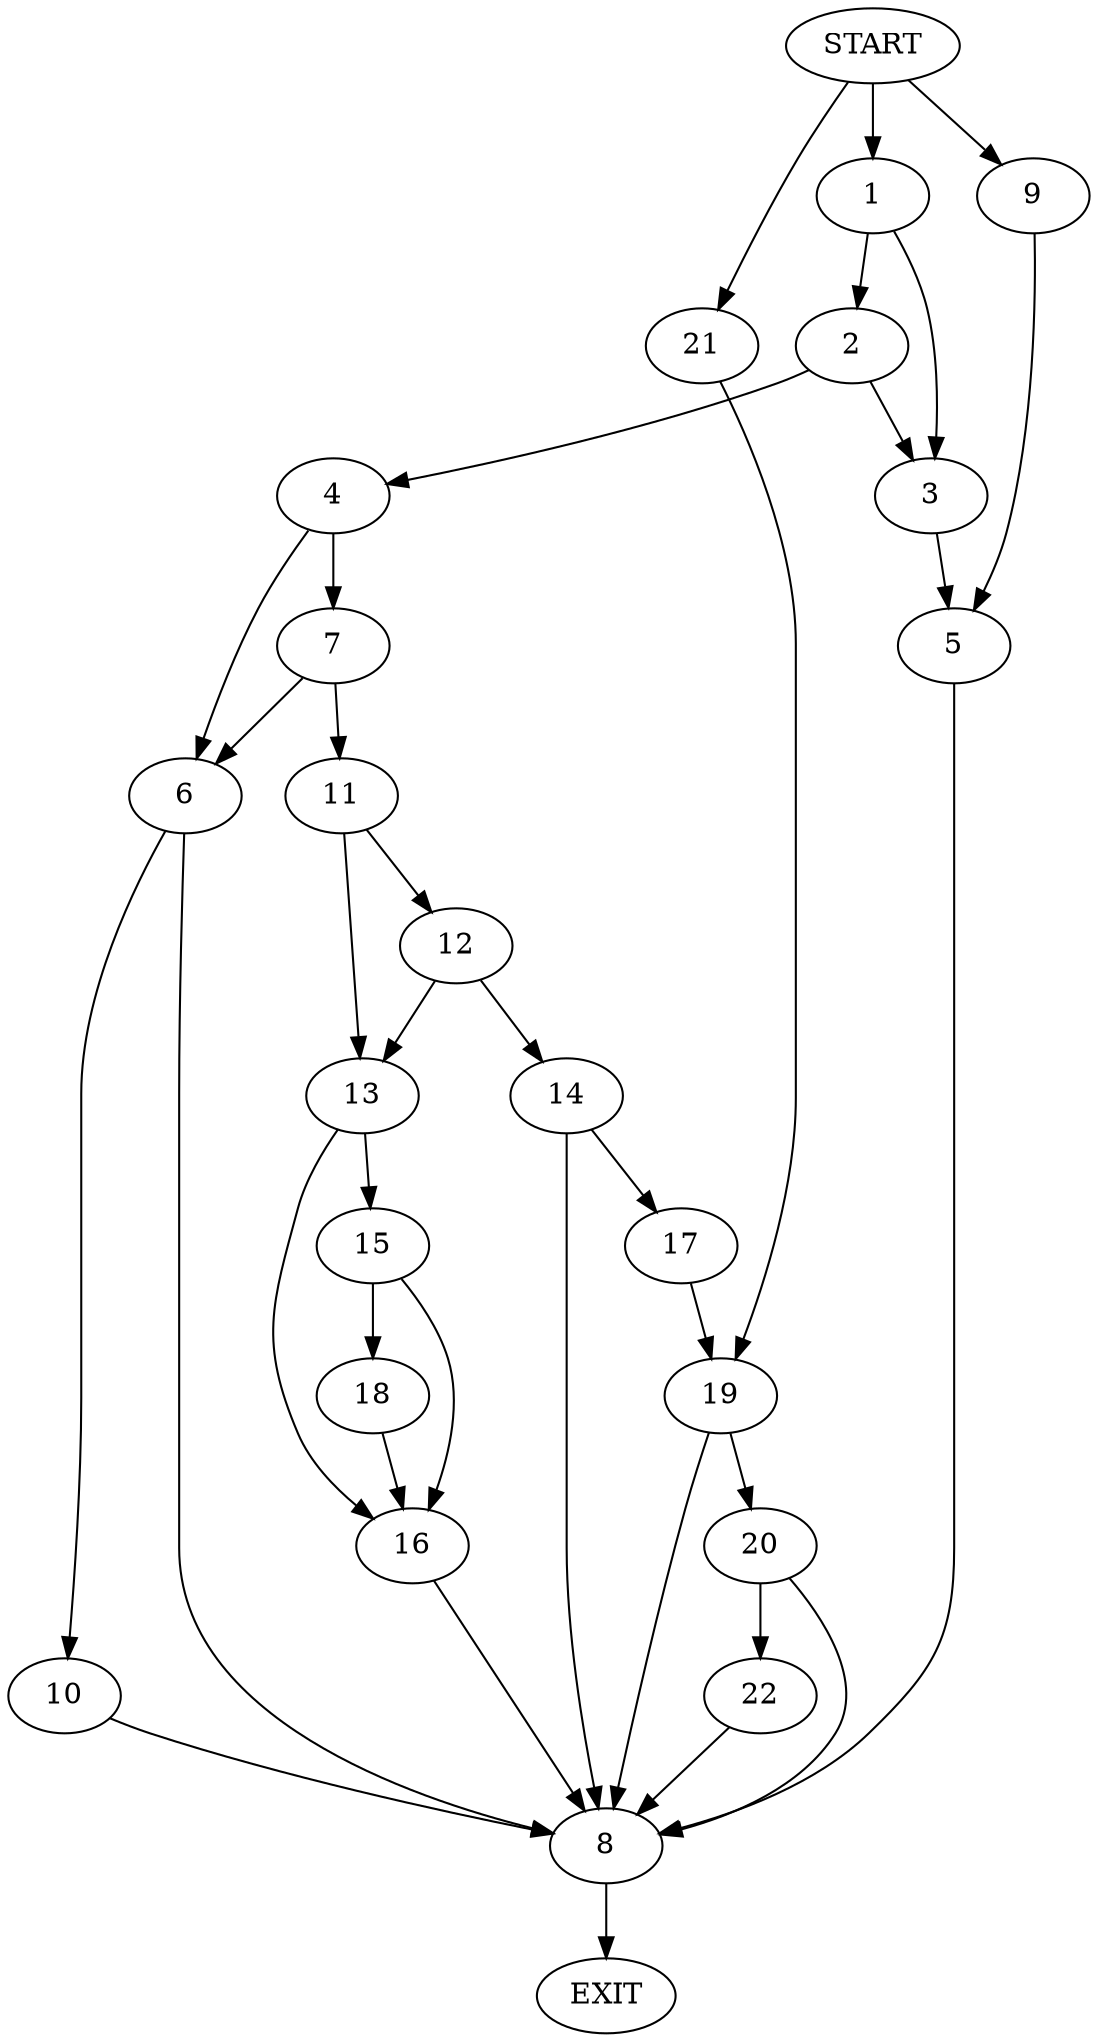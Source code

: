 digraph {
0 [label="START"]
23 [label="EXIT"]
0 -> 1
1 -> 2
1 -> 3
2 -> 4
2 -> 3
3 -> 5
4 -> 6
4 -> 7
5 -> 8
0 -> 9
9 -> 5
8 -> 23
6 -> 8
6 -> 10
7 -> 11
7 -> 6
11 -> 12
11 -> 13
10 -> 8
12 -> 14
12 -> 13
13 -> 15
13 -> 16
14 -> 17
14 -> 8
16 -> 8
15 -> 18
15 -> 16
18 -> 16
17 -> 19
19 -> 20
19 -> 8
0 -> 21
21 -> 19
20 -> 22
20 -> 8
22 -> 8
}

